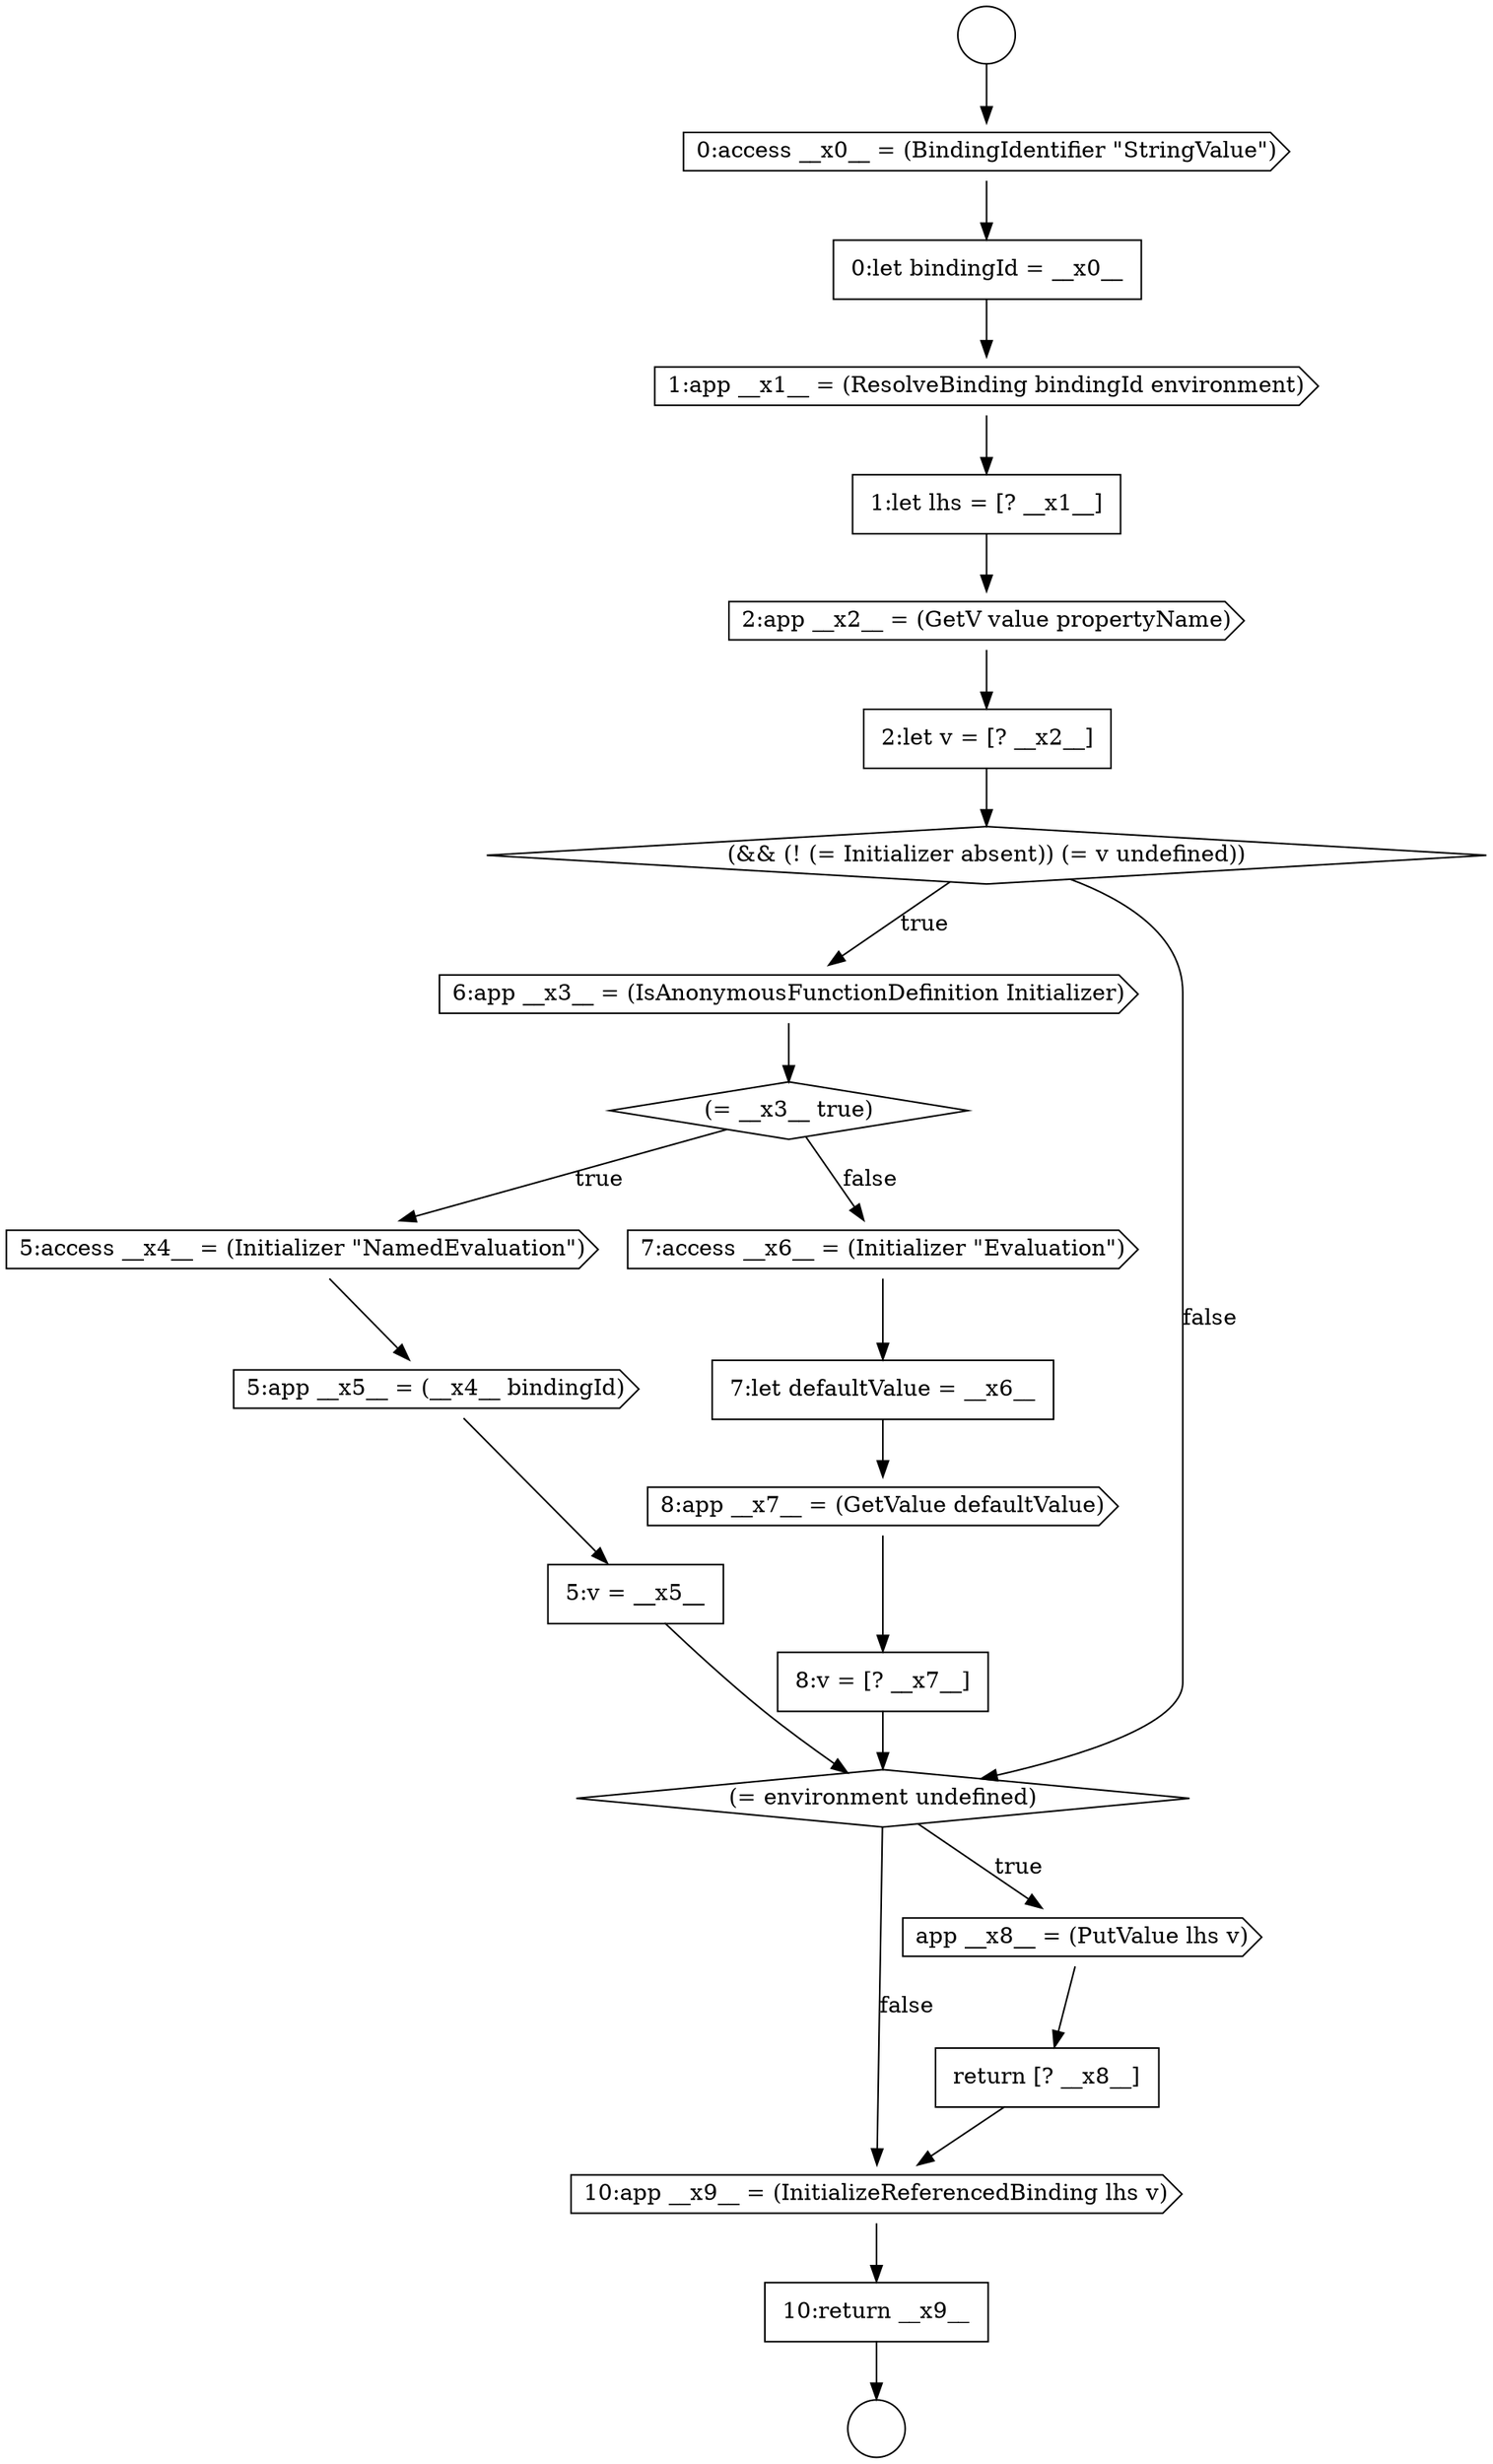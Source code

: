 digraph {
  node7115 [shape=diamond, label=<<font color="black">(&amp;&amp; (! (= Initializer absent)) (= v undefined))</font>> color="black" fillcolor="white" style=filled]
  node7107 [shape=circle label=" " color="black" fillcolor="white" style=filled]
  node7116 [shape=cds, label=<<font color="black">6:app __x3__ = (IsAnonymousFunctionDefinition Initializer)</font>> color="black" fillcolor="white" style=filled]
  node7111 [shape=cds, label=<<font color="black">1:app __x1__ = (ResolveBinding bindingId environment)</font>> color="black" fillcolor="white" style=filled]
  node7123 [shape=cds, label=<<font color="black">8:app __x7__ = (GetValue defaultValue)</font>> color="black" fillcolor="white" style=filled]
  node7109 [shape=cds, label=<<font color="black">0:access __x0__ = (BindingIdentifier &quot;StringValue&quot;)</font>> color="black" fillcolor="white" style=filled]
  node7127 [shape=none, margin=0, label=<<font color="black">
    <table border="0" cellborder="1" cellspacing="0" cellpadding="10">
      <tr><td align="left">return [? __x8__]</td></tr>
    </table>
  </font>> color="black" fillcolor="white" style=filled]
  node7108 [shape=circle label=" " color="black" fillcolor="white" style=filled]
  node7124 [shape=none, margin=0, label=<<font color="black">
    <table border="0" cellborder="1" cellspacing="0" cellpadding="10">
      <tr><td align="left">8:v = [? __x7__]</td></tr>
    </table>
  </font>> color="black" fillcolor="white" style=filled]
  node7112 [shape=none, margin=0, label=<<font color="black">
    <table border="0" cellborder="1" cellspacing="0" cellpadding="10">
      <tr><td align="left">1:let lhs = [? __x1__]</td></tr>
    </table>
  </font>> color="black" fillcolor="white" style=filled]
  node7129 [shape=none, margin=0, label=<<font color="black">
    <table border="0" cellborder="1" cellspacing="0" cellpadding="10">
      <tr><td align="left">10:return __x9__</td></tr>
    </table>
  </font>> color="black" fillcolor="white" style=filled]
  node7110 [shape=none, margin=0, label=<<font color="black">
    <table border="0" cellborder="1" cellspacing="0" cellpadding="10">
      <tr><td align="left">0:let bindingId = __x0__</td></tr>
    </table>
  </font>> color="black" fillcolor="white" style=filled]
  node7128 [shape=cds, label=<<font color="black">10:app __x9__ = (InitializeReferencedBinding lhs v)</font>> color="black" fillcolor="white" style=filled]
  node7118 [shape=cds, label=<<font color="black">5:access __x4__ = (Initializer &quot;NamedEvaluation&quot;)</font>> color="black" fillcolor="white" style=filled]
  node7119 [shape=cds, label=<<font color="black">5:app __x5__ = (__x4__ bindingId)</font>> color="black" fillcolor="white" style=filled]
  node7113 [shape=cds, label=<<font color="black">2:app __x2__ = (GetV value propertyName)</font>> color="black" fillcolor="white" style=filled]
  node7117 [shape=diamond, label=<<font color="black">(= __x3__ true)</font>> color="black" fillcolor="white" style=filled]
  node7122 [shape=none, margin=0, label=<<font color="black">
    <table border="0" cellborder="1" cellspacing="0" cellpadding="10">
      <tr><td align="left">7:let defaultValue = __x6__</td></tr>
    </table>
  </font>> color="black" fillcolor="white" style=filled]
  node7120 [shape=none, margin=0, label=<<font color="black">
    <table border="0" cellborder="1" cellspacing="0" cellpadding="10">
      <tr><td align="left">5:v = __x5__</td></tr>
    </table>
  </font>> color="black" fillcolor="white" style=filled]
  node7114 [shape=none, margin=0, label=<<font color="black">
    <table border="0" cellborder="1" cellspacing="0" cellpadding="10">
      <tr><td align="left">2:let v = [? __x2__]</td></tr>
    </table>
  </font>> color="black" fillcolor="white" style=filled]
  node7125 [shape=diamond, label=<<font color="black">(= environment undefined)</font>> color="black" fillcolor="white" style=filled]
  node7126 [shape=cds, label=<<font color="black">app __x8__ = (PutValue lhs v)</font>> color="black" fillcolor="white" style=filled]
  node7121 [shape=cds, label=<<font color="black">7:access __x6__ = (Initializer &quot;Evaluation&quot;)</font>> color="black" fillcolor="white" style=filled]
  node7118 -> node7119 [ color="black"]
  node7121 -> node7122 [ color="black"]
  node7112 -> node7113 [ color="black"]
  node7116 -> node7117 [ color="black"]
  node7125 -> node7126 [label=<<font color="black">true</font>> color="black"]
  node7125 -> node7128 [label=<<font color="black">false</font>> color="black"]
  node7127 -> node7128 [ color="black"]
  node7109 -> node7110 [ color="black"]
  node7126 -> node7127 [ color="black"]
  node7123 -> node7124 [ color="black"]
  node7111 -> node7112 [ color="black"]
  node7113 -> node7114 [ color="black"]
  node7110 -> node7111 [ color="black"]
  node7129 -> node7108 [ color="black"]
  node7128 -> node7129 [ color="black"]
  node7107 -> node7109 [ color="black"]
  node7124 -> node7125 [ color="black"]
  node7120 -> node7125 [ color="black"]
  node7115 -> node7116 [label=<<font color="black">true</font>> color="black"]
  node7115 -> node7125 [label=<<font color="black">false</font>> color="black"]
  node7117 -> node7118 [label=<<font color="black">true</font>> color="black"]
  node7117 -> node7121 [label=<<font color="black">false</font>> color="black"]
  node7119 -> node7120 [ color="black"]
  node7122 -> node7123 [ color="black"]
  node7114 -> node7115 [ color="black"]
}
